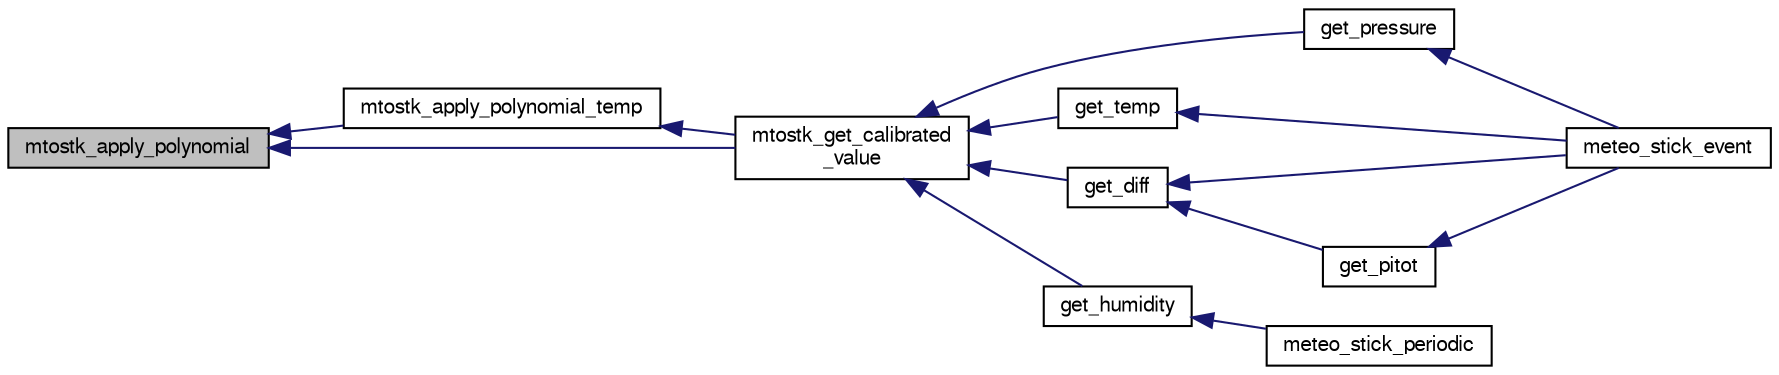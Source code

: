 digraph "mtostk_apply_polynomial"
{
  edge [fontname="FreeSans",fontsize="10",labelfontname="FreeSans",labelfontsize="10"];
  node [fontname="FreeSans",fontsize="10",shape=record];
  rankdir="LR";
  Node1 [label="mtostk_apply_polynomial",height=0.2,width=0.4,color="black", fillcolor="grey75", style="filled", fontcolor="black"];
  Node1 -> Node2 [dir="back",color="midnightblue",fontsize="10",style="solid",fontname="FreeSans"];
  Node2 [label="mtostk_apply_polynomial_temp",height=0.2,width=0.4,color="black", fillcolor="white", style="filled",URL="$meteo__stick__calib_8c.html#a83879efd4ef548b7242771ea2573ebd6"];
  Node2 -> Node3 [dir="back",color="midnightblue",fontsize="10",style="solid",fontname="FreeSans"];
  Node3 [label="mtostk_get_calibrated\l_value",height=0.2,width=0.4,color="black", fillcolor="white", style="filled",URL="$meteo__stick__calib_8h.html#af16afd09b27900d3cda26d5fa578ee68",tooltip="get calibrated value for a sensor according to current temperature "];
  Node3 -> Node4 [dir="back",color="midnightblue",fontsize="10",style="solid",fontname="FreeSans"];
  Node4 [label="get_pressure",height=0.2,width=0.4,color="black", fillcolor="white", style="filled",URL="$meteo__stick_8c.html#abe7e116c170e68316af29970c2acbc2b"];
  Node4 -> Node5 [dir="back",color="midnightblue",fontsize="10",style="solid",fontname="FreeSans"];
  Node5 [label="meteo_stick_event",height=0.2,width=0.4,color="black", fillcolor="white", style="filled",URL="$meteo__stick_8h.html#acea026af4d67c5da57663b855fdfcd82",tooltip="Event function. "];
  Node3 -> Node6 [dir="back",color="midnightblue",fontsize="10",style="solid",fontname="FreeSans"];
  Node6 [label="get_temp",height=0.2,width=0.4,color="black", fillcolor="white", style="filled",URL="$meteo__stick_8c.html#a2d4342c4324b71e639c69bd580c0d33c"];
  Node6 -> Node5 [dir="back",color="midnightblue",fontsize="10",style="solid",fontname="FreeSans"];
  Node3 -> Node7 [dir="back",color="midnightblue",fontsize="10",style="solid",fontname="FreeSans"];
  Node7 [label="get_diff",height=0.2,width=0.4,color="black", fillcolor="white", style="filled",URL="$meteo__stick_8c.html#a691b609a40be0367a7314fa72694726a"];
  Node7 -> Node8 [dir="back",color="midnightblue",fontsize="10",style="solid",fontname="FreeSans"];
  Node8 [label="get_pitot",height=0.2,width=0.4,color="black", fillcolor="white", style="filled",URL="$meteo__stick_8c.html#a8201c4f9bdce72201dc5a5084184c72e"];
  Node8 -> Node5 [dir="back",color="midnightblue",fontsize="10",style="solid",fontname="FreeSans"];
  Node7 -> Node5 [dir="back",color="midnightblue",fontsize="10",style="solid",fontname="FreeSans"];
  Node3 -> Node9 [dir="back",color="midnightblue",fontsize="10",style="solid",fontname="FreeSans"];
  Node9 [label="get_humidity",height=0.2,width=0.4,color="black", fillcolor="white", style="filled",URL="$meteo__stick_8c.html#a62b03a019029bd92128494bea2b7c4d9"];
  Node9 -> Node10 [dir="back",color="midnightblue",fontsize="10",style="solid",fontname="FreeSans"];
  Node10 [label="meteo_stick_periodic",height=0.2,width=0.4,color="black", fillcolor="white", style="filled",URL="$meteo__stick_8h.html#a44fbda9e381c4ee6cc86d1fb914c7d6b",tooltip="Periodic function. "];
  Node1 -> Node3 [dir="back",color="midnightblue",fontsize="10",style="solid",fontname="FreeSans"];
}
